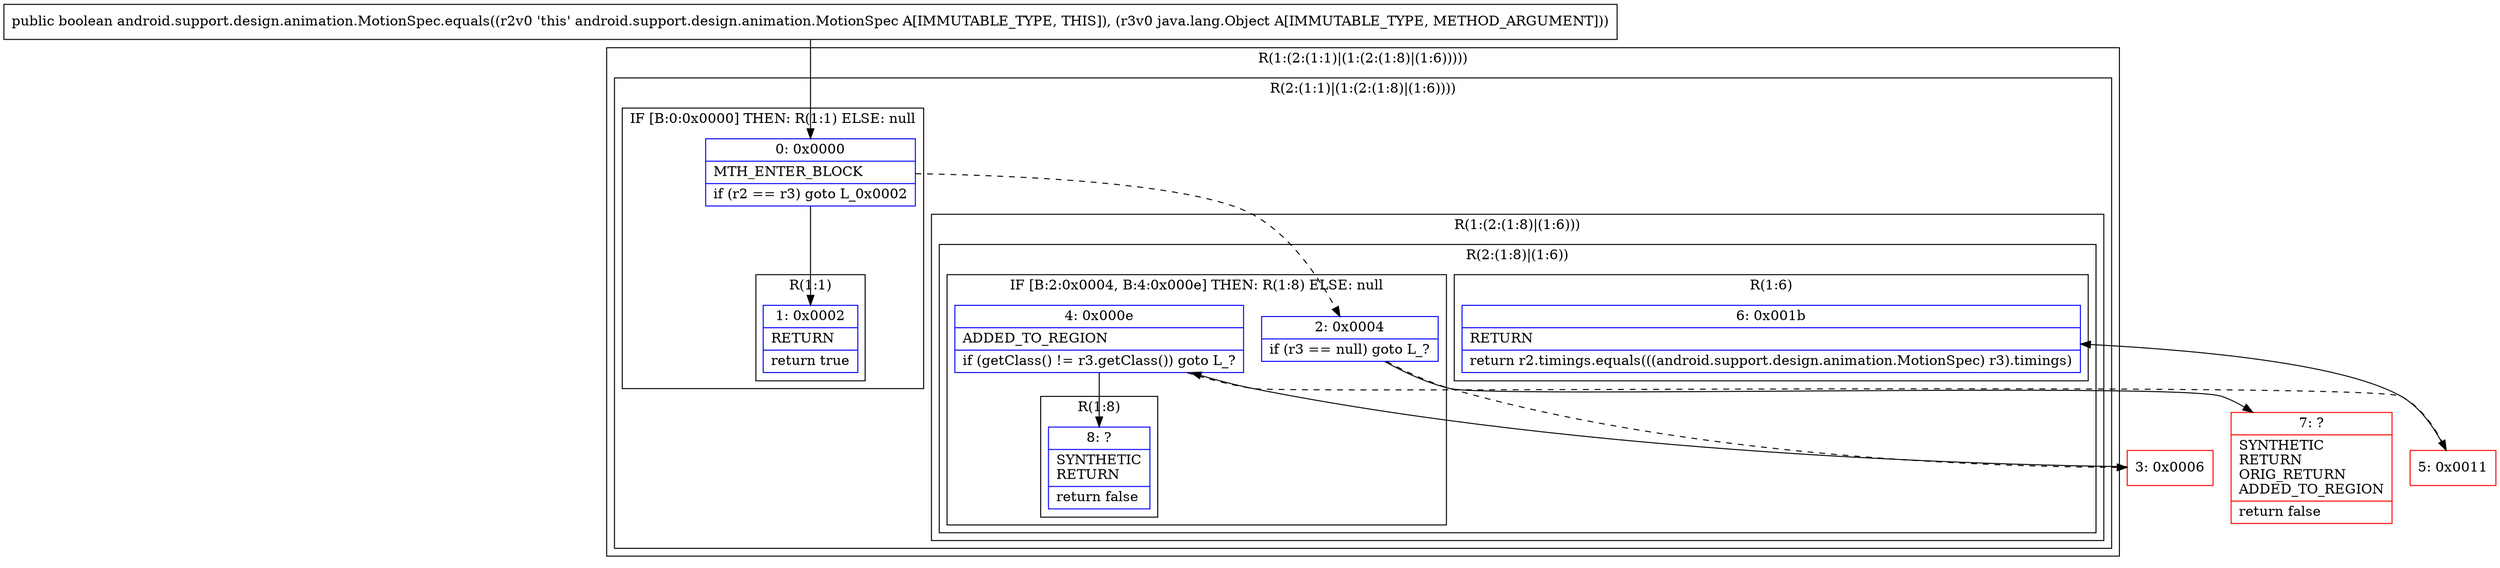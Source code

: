 digraph "CFG forandroid.support.design.animation.MotionSpec.equals(Ljava\/lang\/Object;)Z" {
subgraph cluster_Region_729511703 {
label = "R(1:(2:(1:1)|(1:(2:(1:8)|(1:6)))))";
node [shape=record,color=blue];
subgraph cluster_Region_1385277399 {
label = "R(2:(1:1)|(1:(2:(1:8)|(1:6))))";
node [shape=record,color=blue];
subgraph cluster_IfRegion_748632529 {
label = "IF [B:0:0x0000] THEN: R(1:1) ELSE: null";
node [shape=record,color=blue];
Node_0 [shape=record,label="{0\:\ 0x0000|MTH_ENTER_BLOCK\l|if (r2 == r3) goto L_0x0002\l}"];
subgraph cluster_Region_1533953211 {
label = "R(1:1)";
node [shape=record,color=blue];
Node_1 [shape=record,label="{1\:\ 0x0002|RETURN\l|return true\l}"];
}
}
subgraph cluster_Region_735920910 {
label = "R(1:(2:(1:8)|(1:6)))";
node [shape=record,color=blue];
subgraph cluster_Region_1949169341 {
label = "R(2:(1:8)|(1:6))";
node [shape=record,color=blue];
subgraph cluster_IfRegion_556341336 {
label = "IF [B:2:0x0004, B:4:0x000e] THEN: R(1:8) ELSE: null";
node [shape=record,color=blue];
Node_2 [shape=record,label="{2\:\ 0x0004|if (r3 == null) goto L_?\l}"];
Node_4 [shape=record,label="{4\:\ 0x000e|ADDED_TO_REGION\l|if (getClass() != r3.getClass()) goto L_?\l}"];
subgraph cluster_Region_139184986 {
label = "R(1:8)";
node [shape=record,color=blue];
Node_8 [shape=record,label="{8\:\ ?|SYNTHETIC\lRETURN\l|return false\l}"];
}
}
subgraph cluster_Region_1229929582 {
label = "R(1:6)";
node [shape=record,color=blue];
Node_6 [shape=record,label="{6\:\ 0x001b|RETURN\l|return r2.timings.equals(((android.support.design.animation.MotionSpec) r3).timings)\l}"];
}
}
}
}
}
Node_3 [shape=record,color=red,label="{3\:\ 0x0006}"];
Node_5 [shape=record,color=red,label="{5\:\ 0x0011}"];
Node_7 [shape=record,color=red,label="{7\:\ ?|SYNTHETIC\lRETURN\lORIG_RETURN\lADDED_TO_REGION\l|return false\l}"];
MethodNode[shape=record,label="{public boolean android.support.design.animation.MotionSpec.equals((r2v0 'this' android.support.design.animation.MotionSpec A[IMMUTABLE_TYPE, THIS]), (r3v0 java.lang.Object A[IMMUTABLE_TYPE, METHOD_ARGUMENT])) }"];
MethodNode -> Node_0;
Node_0 -> Node_1;
Node_0 -> Node_2[style=dashed];
Node_2 -> Node_3[style=dashed];
Node_2 -> Node_7;
Node_4 -> Node_5[style=dashed];
Node_4 -> Node_8;
Node_3 -> Node_4;
Node_5 -> Node_6;
}

